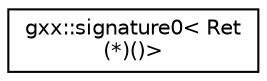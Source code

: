 digraph "Graphical Class Hierarchy"
{
  edge [fontname="Helvetica",fontsize="10",labelfontname="Helvetica",labelfontsize="10"];
  node [fontname="Helvetica",fontsize="10",shape=record];
  rankdir="LR";
  Node1 [label="gxx::signature0\< Ret\l(*)()\>",height=0.2,width=0.4,color="black", fillcolor="white", style="filled",URL="$structgxx_1_1signature0_3_01Ret_07_5_08_07_08_4.html"];
}
